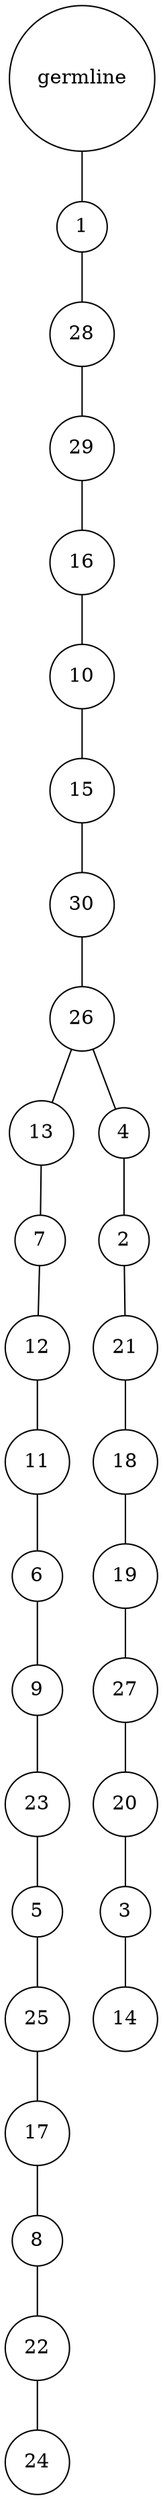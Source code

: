 graph {
	rankdir=UD;
	splines=line;
	node [shape=circle]
	"0x7f7683f064c0" [label="germline"];
	"0x7f7683f064f0" [label="1"];
	"0x7f7683f064c0" -- "0x7f7683f064f0" ;
	"0x7f7683f06520" [label="28"];
	"0x7f7683f064f0" -- "0x7f7683f06520" ;
	"0x7f7683f06550" [label="29"];
	"0x7f7683f06520" -- "0x7f7683f06550" ;
	"0x7f7683f06580" [label="16"];
	"0x7f7683f06550" -- "0x7f7683f06580" ;
	"0x7f7683f065b0" [label="10"];
	"0x7f7683f06580" -- "0x7f7683f065b0" ;
	"0x7f7683f065e0" [label="15"];
	"0x7f7683f065b0" -- "0x7f7683f065e0" ;
	"0x7f7683f06610" [label="30"];
	"0x7f7683f065e0" -- "0x7f7683f06610" ;
	"0x7f7683f06640" [label="26"];
	"0x7f7683f06610" -- "0x7f7683f06640" ;
	"0x7f7683f06670" [label="13"];
	"0x7f7683f06640" -- "0x7f7683f06670" ;
	"0x7f7683f066a0" [label="7"];
	"0x7f7683f06670" -- "0x7f7683f066a0" ;
	"0x7f7683f066d0" [label="12"];
	"0x7f7683f066a0" -- "0x7f7683f066d0" ;
	"0x7f7683f06700" [label="11"];
	"0x7f7683f066d0" -- "0x7f7683f06700" ;
	"0x7f7683f06730" [label="6"];
	"0x7f7683f06700" -- "0x7f7683f06730" ;
	"0x7f7683f06760" [label="9"];
	"0x7f7683f06730" -- "0x7f7683f06760" ;
	"0x7f7683f06790" [label="23"];
	"0x7f7683f06760" -- "0x7f7683f06790" ;
	"0x7f7683f067c0" [label="5"];
	"0x7f7683f06790" -- "0x7f7683f067c0" ;
	"0x7f7683f067f0" [label="25"];
	"0x7f7683f067c0" -- "0x7f7683f067f0" ;
	"0x7f7683f06820" [label="17"];
	"0x7f7683f067f0" -- "0x7f7683f06820" ;
	"0x7f7683f06850" [label="8"];
	"0x7f7683f06820" -- "0x7f7683f06850" ;
	"0x7f7683f06880" [label="22"];
	"0x7f7683f06850" -- "0x7f7683f06880" ;
	"0x7f7683f068b0" [label="24"];
	"0x7f7683f06880" -- "0x7f7683f068b0" ;
	"0x7f7683f068e0" [label="4"];
	"0x7f7683f06640" -- "0x7f7683f068e0" ;
	"0x7f7683f06910" [label="2"];
	"0x7f7683f068e0" -- "0x7f7683f06910" ;
	"0x7f7683f06940" [label="21"];
	"0x7f7683f06910" -- "0x7f7683f06940" ;
	"0x7f7683f06970" [label="18"];
	"0x7f7683f06940" -- "0x7f7683f06970" ;
	"0x7f7683f069a0" [label="19"];
	"0x7f7683f06970" -- "0x7f7683f069a0" ;
	"0x7f7683f069d0" [label="27"];
	"0x7f7683f069a0" -- "0x7f7683f069d0" ;
	"0x7f7683f06a00" [label="20"];
	"0x7f7683f069d0" -- "0x7f7683f06a00" ;
	"0x7f7683f06a30" [label="3"];
	"0x7f7683f06a00" -- "0x7f7683f06a30" ;
	"0x7f7683f06a60" [label="14"];
	"0x7f7683f06a30" -- "0x7f7683f06a60" ;
}
